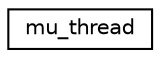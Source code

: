 digraph "Graphical Class Hierarchy"
{
 // LATEX_PDF_SIZE
  edge [fontname="Helvetica",fontsize="10",labelfontname="Helvetica",labelfontsize="10"];
  node [fontname="Helvetica",fontsize="10",shape=record];
  rankdir="LR";
  Node0 [label="mu_thread",height=0.2,width=0.4,color="black", fillcolor="white", style="filled",URL="$structmu__thread.html",tooltip=" "];
}
